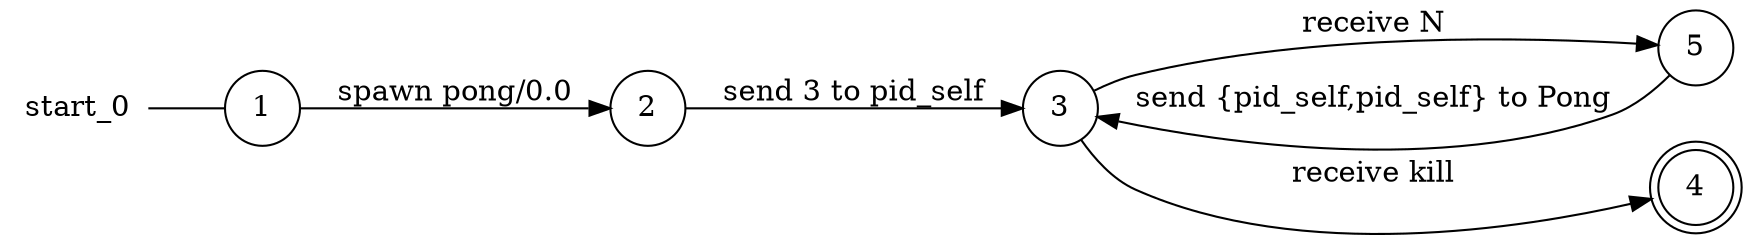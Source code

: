 digraph start_0 {
	rankdir="LR";
	n_0 [label="start_0", shape="plaintext"];
	n_1 [id="5", shape=circle, label="5"];
	n_2 [id="6", shape=doublecircle, label="4"];
	n_3 [id="1", shape=circle, label="1"];
	n_0 -> n_3 [arrowhead=none];
	n_4 [id="2", shape=circle, label="2"];
	n_5 [id="3", shape=circle, label="3"];

	n_3 -> n_4 [id="[$e|1]", label="spawn pong/0.0"];
	n_4 -> n_5 [id="[$e|7]", label="send 3 to pid_self"];
	n_5 -> n_2 [id="[$e|0]", label="receive kill"];
	n_5 -> n_1 [id="[$e|4]", label="receive N"];
	n_1 -> n_5 [id="[$e|3]", label="send {pid_self,pid_self} to Pong"];
}
